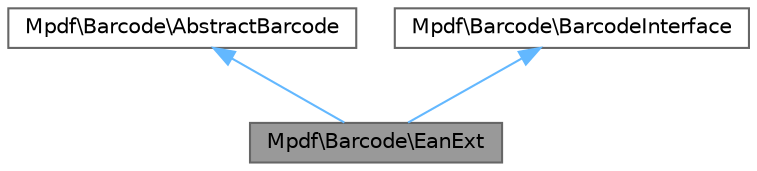 digraph "Mpdf\Barcode\EanExt"
{
 // LATEX_PDF_SIZE
  bgcolor="transparent";
  edge [fontname=Helvetica,fontsize=10,labelfontname=Helvetica,labelfontsize=10];
  node [fontname=Helvetica,fontsize=10,shape=box,height=0.2,width=0.4];
  Node1 [id="Node000001",label="Mpdf\\Barcode\\EanExt",height=0.2,width=0.4,color="gray40", fillcolor="grey60", style="filled", fontcolor="black",tooltip=" "];
  Node2 -> Node1 [id="edge1_Node000001_Node000002",dir="back",color="steelblue1",style="solid",tooltip=" "];
  Node2 [id="Node000002",label="Mpdf\\Barcode\\AbstractBarcode",height=0.2,width=0.4,color="gray40", fillcolor="white", style="filled",URL="$classMpdf_1_1Barcode_1_1AbstractBarcode.html",tooltip=" "];
  Node3 -> Node1 [id="edge2_Node000001_Node000003",dir="back",color="steelblue1",style="solid",tooltip=" "];
  Node3 [id="Node000003",label="Mpdf\\Barcode\\BarcodeInterface",height=0.2,width=0.4,color="gray40", fillcolor="white", style="filled",URL="$interfaceMpdf_1_1Barcode_1_1BarcodeInterface.html",tooltip=" "];
}
